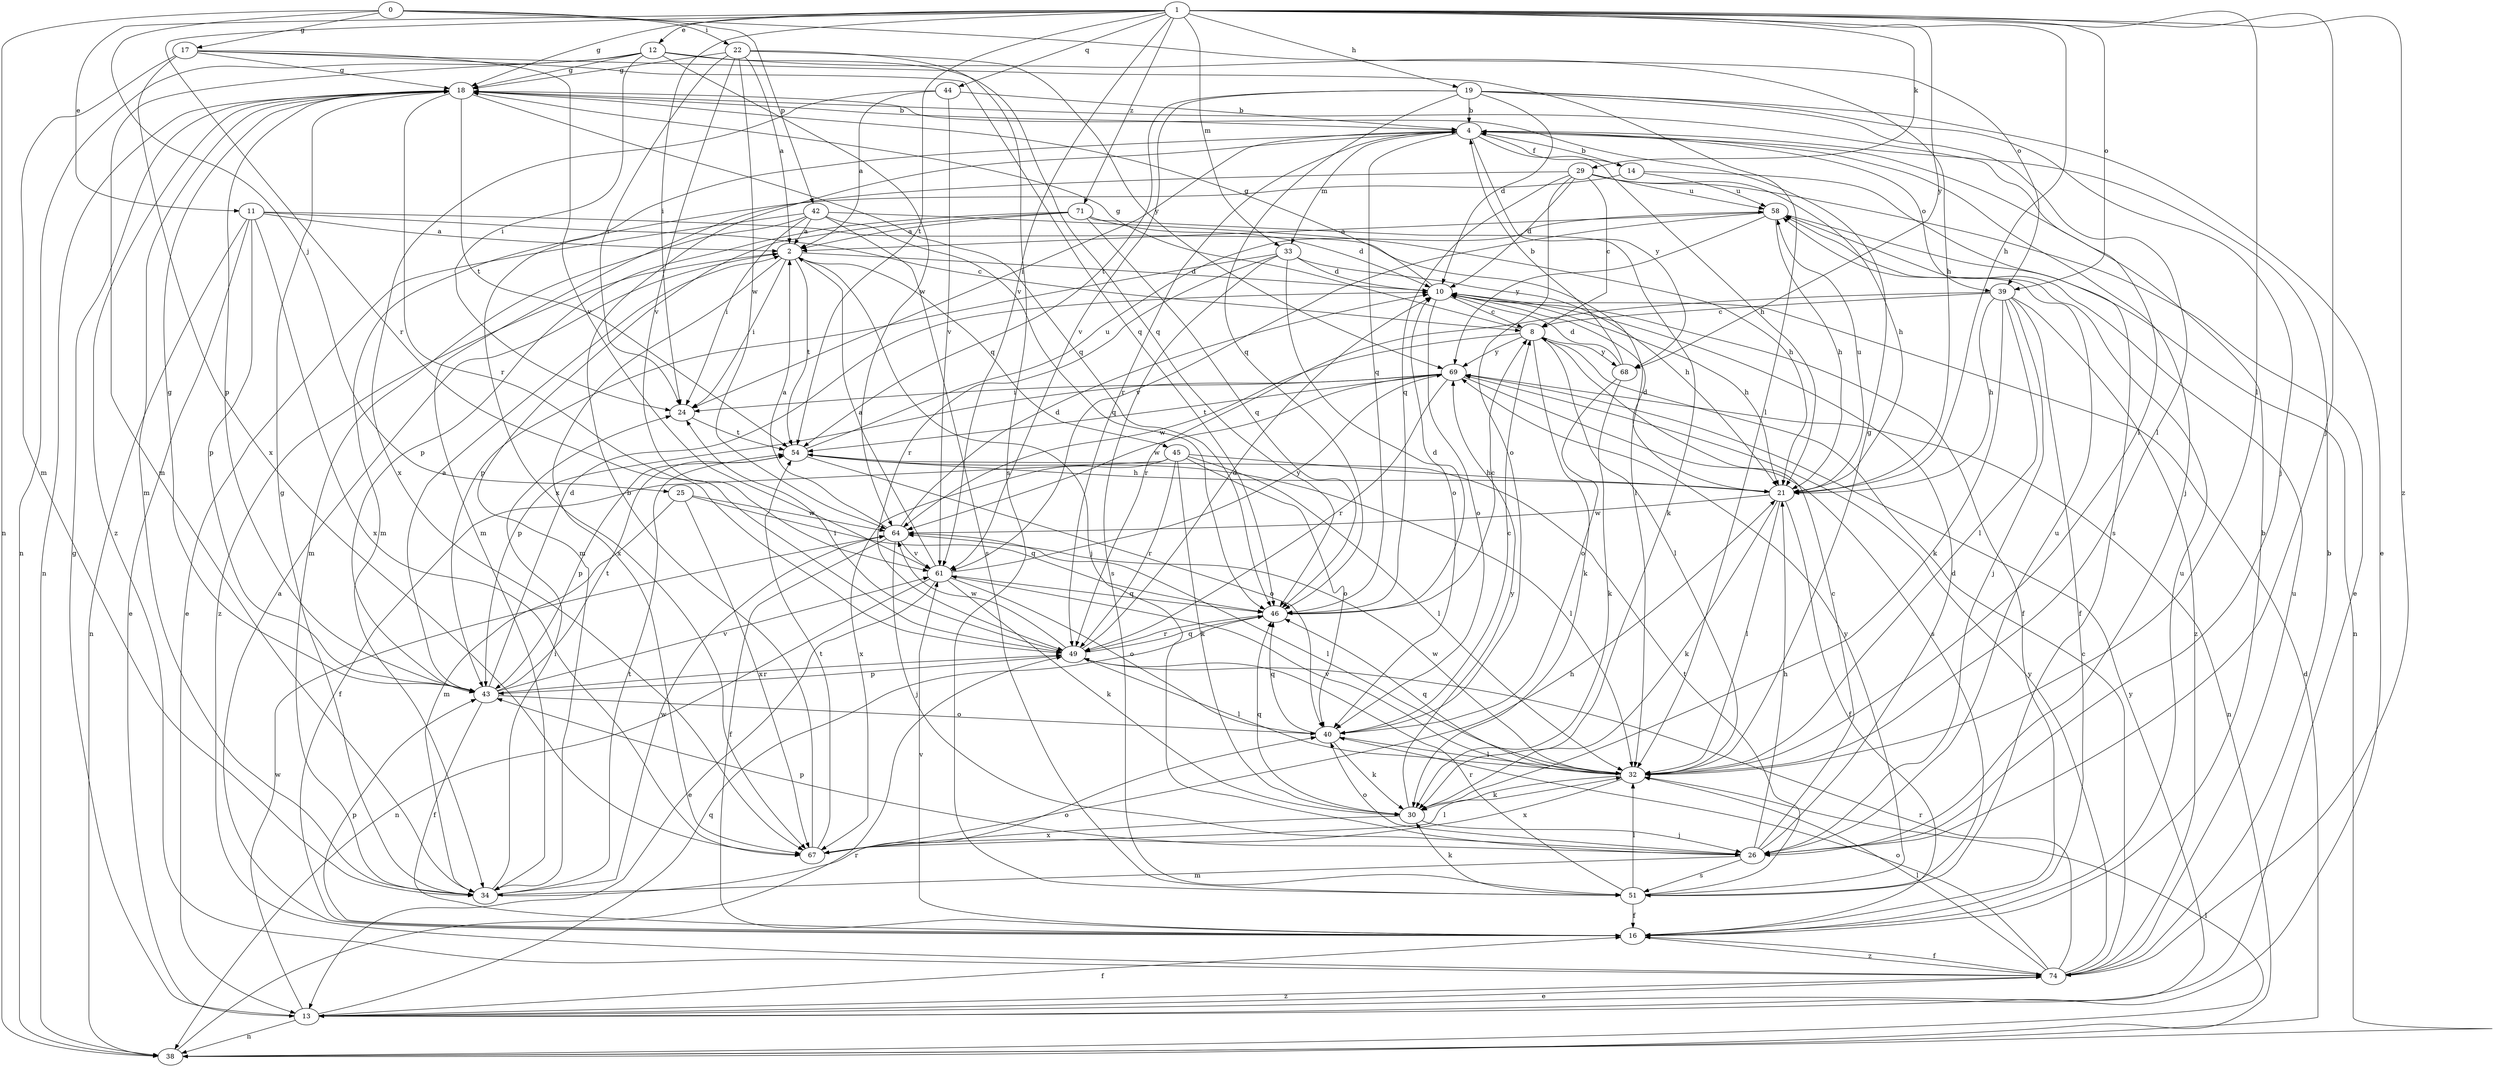 strict digraph  {
0;
1;
2;
4;
8;
10;
11;
12;
13;
14;
16;
17;
18;
19;
21;
22;
24;
25;
26;
29;
30;
32;
33;
34;
38;
39;
40;
42;
43;
44;
45;
46;
49;
51;
54;
58;
61;
64;
67;
68;
69;
71;
74;
0 -> 17  [label=g];
0 -> 22  [label=i];
0 -> 25  [label=j];
0 -> 38  [label=n];
0 -> 39  [label=o];
0 -> 42  [label=p];
1 -> 11  [label=e];
1 -> 12  [label=e];
1 -> 18  [label=g];
1 -> 19  [label=h];
1 -> 21  [label=h];
1 -> 24  [label=i];
1 -> 26  [label=j];
1 -> 29  [label=k];
1 -> 32  [label=l];
1 -> 33  [label=m];
1 -> 39  [label=o];
1 -> 44  [label=q];
1 -> 49  [label=r];
1 -> 54  [label=t];
1 -> 61  [label=v];
1 -> 68  [label=y];
1 -> 71  [label=z];
1 -> 74  [label=z];
2 -> 10  [label=d];
2 -> 24  [label=i];
2 -> 26  [label=j];
2 -> 45  [label=q];
2 -> 54  [label=t];
2 -> 67  [label=x];
2 -> 74  [label=z];
4 -> 14  [label=f];
4 -> 21  [label=h];
4 -> 24  [label=i];
4 -> 26  [label=j];
4 -> 33  [label=m];
4 -> 39  [label=o];
4 -> 46  [label=q];
4 -> 49  [label=r];
4 -> 67  [label=x];
4 -> 68  [label=y];
8 -> 18  [label=g];
8 -> 30  [label=k];
8 -> 32  [label=l];
8 -> 64  [label=w];
8 -> 68  [label=y];
8 -> 69  [label=y];
10 -> 8  [label=c];
10 -> 16  [label=f];
10 -> 18  [label=g];
10 -> 21  [label=h];
10 -> 40  [label=o];
11 -> 2  [label=a];
11 -> 8  [label=c];
11 -> 13  [label=e];
11 -> 32  [label=l];
11 -> 38  [label=n];
11 -> 43  [label=p];
11 -> 67  [label=x];
12 -> 18  [label=g];
12 -> 21  [label=h];
12 -> 24  [label=i];
12 -> 34  [label=m];
12 -> 38  [label=n];
12 -> 46  [label=q];
12 -> 64  [label=w];
13 -> 16  [label=f];
13 -> 18  [label=g];
13 -> 38  [label=n];
13 -> 46  [label=q];
13 -> 64  [label=w];
13 -> 69  [label=y];
13 -> 74  [label=z];
14 -> 4  [label=b];
14 -> 34  [label=m];
14 -> 51  [label=s];
14 -> 58  [label=u];
16 -> 2  [label=a];
16 -> 4  [label=b];
16 -> 43  [label=p];
16 -> 58  [label=u];
16 -> 61  [label=v];
16 -> 74  [label=z];
17 -> 18  [label=g];
17 -> 32  [label=l];
17 -> 34  [label=m];
17 -> 46  [label=q];
17 -> 61  [label=v];
17 -> 67  [label=x];
18 -> 4  [label=b];
18 -> 32  [label=l];
18 -> 34  [label=m];
18 -> 38  [label=n];
18 -> 43  [label=p];
18 -> 46  [label=q];
18 -> 49  [label=r];
18 -> 54  [label=t];
18 -> 74  [label=z];
19 -> 4  [label=b];
19 -> 10  [label=d];
19 -> 13  [label=e];
19 -> 26  [label=j];
19 -> 32  [label=l];
19 -> 46  [label=q];
19 -> 54  [label=t];
19 -> 61  [label=v];
21 -> 10  [label=d];
21 -> 16  [label=f];
21 -> 30  [label=k];
21 -> 32  [label=l];
21 -> 58  [label=u];
21 -> 64  [label=w];
22 -> 2  [label=a];
22 -> 18  [label=g];
22 -> 24  [label=i];
22 -> 51  [label=s];
22 -> 61  [label=v];
22 -> 64  [label=w];
22 -> 69  [label=y];
24 -> 54  [label=t];
25 -> 34  [label=m];
25 -> 46  [label=q];
25 -> 64  [label=w];
25 -> 67  [label=x];
26 -> 8  [label=c];
26 -> 10  [label=d];
26 -> 21  [label=h];
26 -> 34  [label=m];
26 -> 40  [label=o];
26 -> 43  [label=p];
26 -> 51  [label=s];
26 -> 58  [label=u];
29 -> 8  [label=c];
29 -> 10  [label=d];
29 -> 13  [label=e];
29 -> 21  [label=h];
29 -> 34  [label=m];
29 -> 40  [label=o];
29 -> 46  [label=q];
29 -> 58  [label=u];
30 -> 26  [label=j];
30 -> 46  [label=q];
30 -> 67  [label=x];
30 -> 69  [label=y];
32 -> 18  [label=g];
32 -> 30  [label=k];
32 -> 46  [label=q];
32 -> 61  [label=v];
32 -> 64  [label=w];
32 -> 67  [label=x];
33 -> 10  [label=d];
33 -> 21  [label=h];
33 -> 40  [label=o];
33 -> 43  [label=p];
33 -> 49  [label=r];
33 -> 51  [label=s];
34 -> 18  [label=g];
34 -> 24  [label=i];
34 -> 40  [label=o];
34 -> 54  [label=t];
34 -> 64  [label=w];
38 -> 10  [label=d];
38 -> 32  [label=l];
38 -> 49  [label=r];
39 -> 8  [label=c];
39 -> 16  [label=f];
39 -> 21  [label=h];
39 -> 26  [label=j];
39 -> 30  [label=k];
39 -> 32  [label=l];
39 -> 49  [label=r];
39 -> 74  [label=z];
40 -> 8  [label=c];
40 -> 30  [label=k];
40 -> 32  [label=l];
40 -> 46  [label=q];
42 -> 2  [label=a];
42 -> 13  [label=e];
42 -> 21  [label=h];
42 -> 24  [label=i];
42 -> 34  [label=m];
42 -> 46  [label=q];
42 -> 51  [label=s];
43 -> 2  [label=a];
43 -> 10  [label=d];
43 -> 16  [label=f];
43 -> 18  [label=g];
43 -> 40  [label=o];
43 -> 49  [label=r];
43 -> 54  [label=t];
43 -> 61  [label=v];
44 -> 2  [label=a];
44 -> 4  [label=b];
44 -> 61  [label=v];
44 -> 67  [label=x];
45 -> 16  [label=f];
45 -> 21  [label=h];
45 -> 30  [label=k];
45 -> 32  [label=l];
45 -> 40  [label=o];
45 -> 49  [label=r];
45 -> 67  [label=x];
46 -> 8  [label=c];
46 -> 10  [label=d];
46 -> 49  [label=r];
49 -> 10  [label=d];
49 -> 24  [label=i];
49 -> 32  [label=l];
49 -> 43  [label=p];
49 -> 46  [label=q];
49 -> 64  [label=w];
51 -> 16  [label=f];
51 -> 30  [label=k];
51 -> 32  [label=l];
51 -> 49  [label=r];
51 -> 54  [label=t];
51 -> 69  [label=y];
54 -> 21  [label=h];
54 -> 32  [label=l];
54 -> 40  [label=o];
54 -> 43  [label=p];
54 -> 58  [label=u];
58 -> 2  [label=a];
58 -> 21  [label=h];
58 -> 38  [label=n];
58 -> 61  [label=v];
58 -> 69  [label=y];
61 -> 2  [label=a];
61 -> 13  [label=e];
61 -> 30  [label=k];
61 -> 38  [label=n];
61 -> 40  [label=o];
61 -> 46  [label=q];
61 -> 69  [label=y];
64 -> 2  [label=a];
64 -> 10  [label=d];
64 -> 16  [label=f];
64 -> 26  [label=j];
64 -> 32  [label=l];
64 -> 61  [label=v];
67 -> 4  [label=b];
67 -> 21  [label=h];
67 -> 32  [label=l];
67 -> 54  [label=t];
68 -> 4  [label=b];
68 -> 10  [label=d];
68 -> 30  [label=k];
68 -> 40  [label=o];
69 -> 24  [label=i];
69 -> 38  [label=n];
69 -> 43  [label=p];
69 -> 49  [label=r];
69 -> 51  [label=s];
69 -> 54  [label=t];
69 -> 64  [label=w];
71 -> 2  [label=a];
71 -> 10  [label=d];
71 -> 30  [label=k];
71 -> 34  [label=m];
71 -> 43  [label=p];
71 -> 46  [label=q];
74 -> 4  [label=b];
74 -> 8  [label=c];
74 -> 13  [label=e];
74 -> 16  [label=f];
74 -> 32  [label=l];
74 -> 40  [label=o];
74 -> 49  [label=r];
74 -> 58  [label=u];
74 -> 69  [label=y];
}
